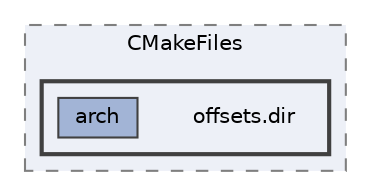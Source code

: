 digraph "build/zephyr/CMakeFiles/offsets.dir"
{
 // LATEX_PDF_SIZE
  bgcolor="transparent";
  edge [fontname=Helvetica,fontsize=10,labelfontname=Helvetica,labelfontsize=10];
  node [fontname=Helvetica,fontsize=10,shape=box,height=0.2,width=0.4];
  compound=true
  subgraph clusterdir_948b8a6c94d9d992f64095dfa270ba5f {
    graph [ bgcolor="#edf0f7", pencolor="grey50", label="CMakeFiles", fontname=Helvetica,fontsize=10 style="filled,dashed", URL="dir_948b8a6c94d9d992f64095dfa270ba5f.html",tooltip=""]
  subgraph clusterdir_6624bb84f67b034982c86d16dcce705b {
    graph [ bgcolor="#edf0f7", pencolor="grey25", label="", fontname=Helvetica,fontsize=10 style="filled,bold", URL="dir_6624bb84f67b034982c86d16dcce705b.html",tooltip=""]
    dir_6624bb84f67b034982c86d16dcce705b [shape=plaintext, label="offsets.dir"];
  dir_058b7bcb320e57ab4deee2d31f790456 [label="arch", fillcolor="#a2b4d6", color="grey25", style="filled", URL="dir_058b7bcb320e57ab4deee2d31f790456.html",tooltip=""];
  }
  }
}
